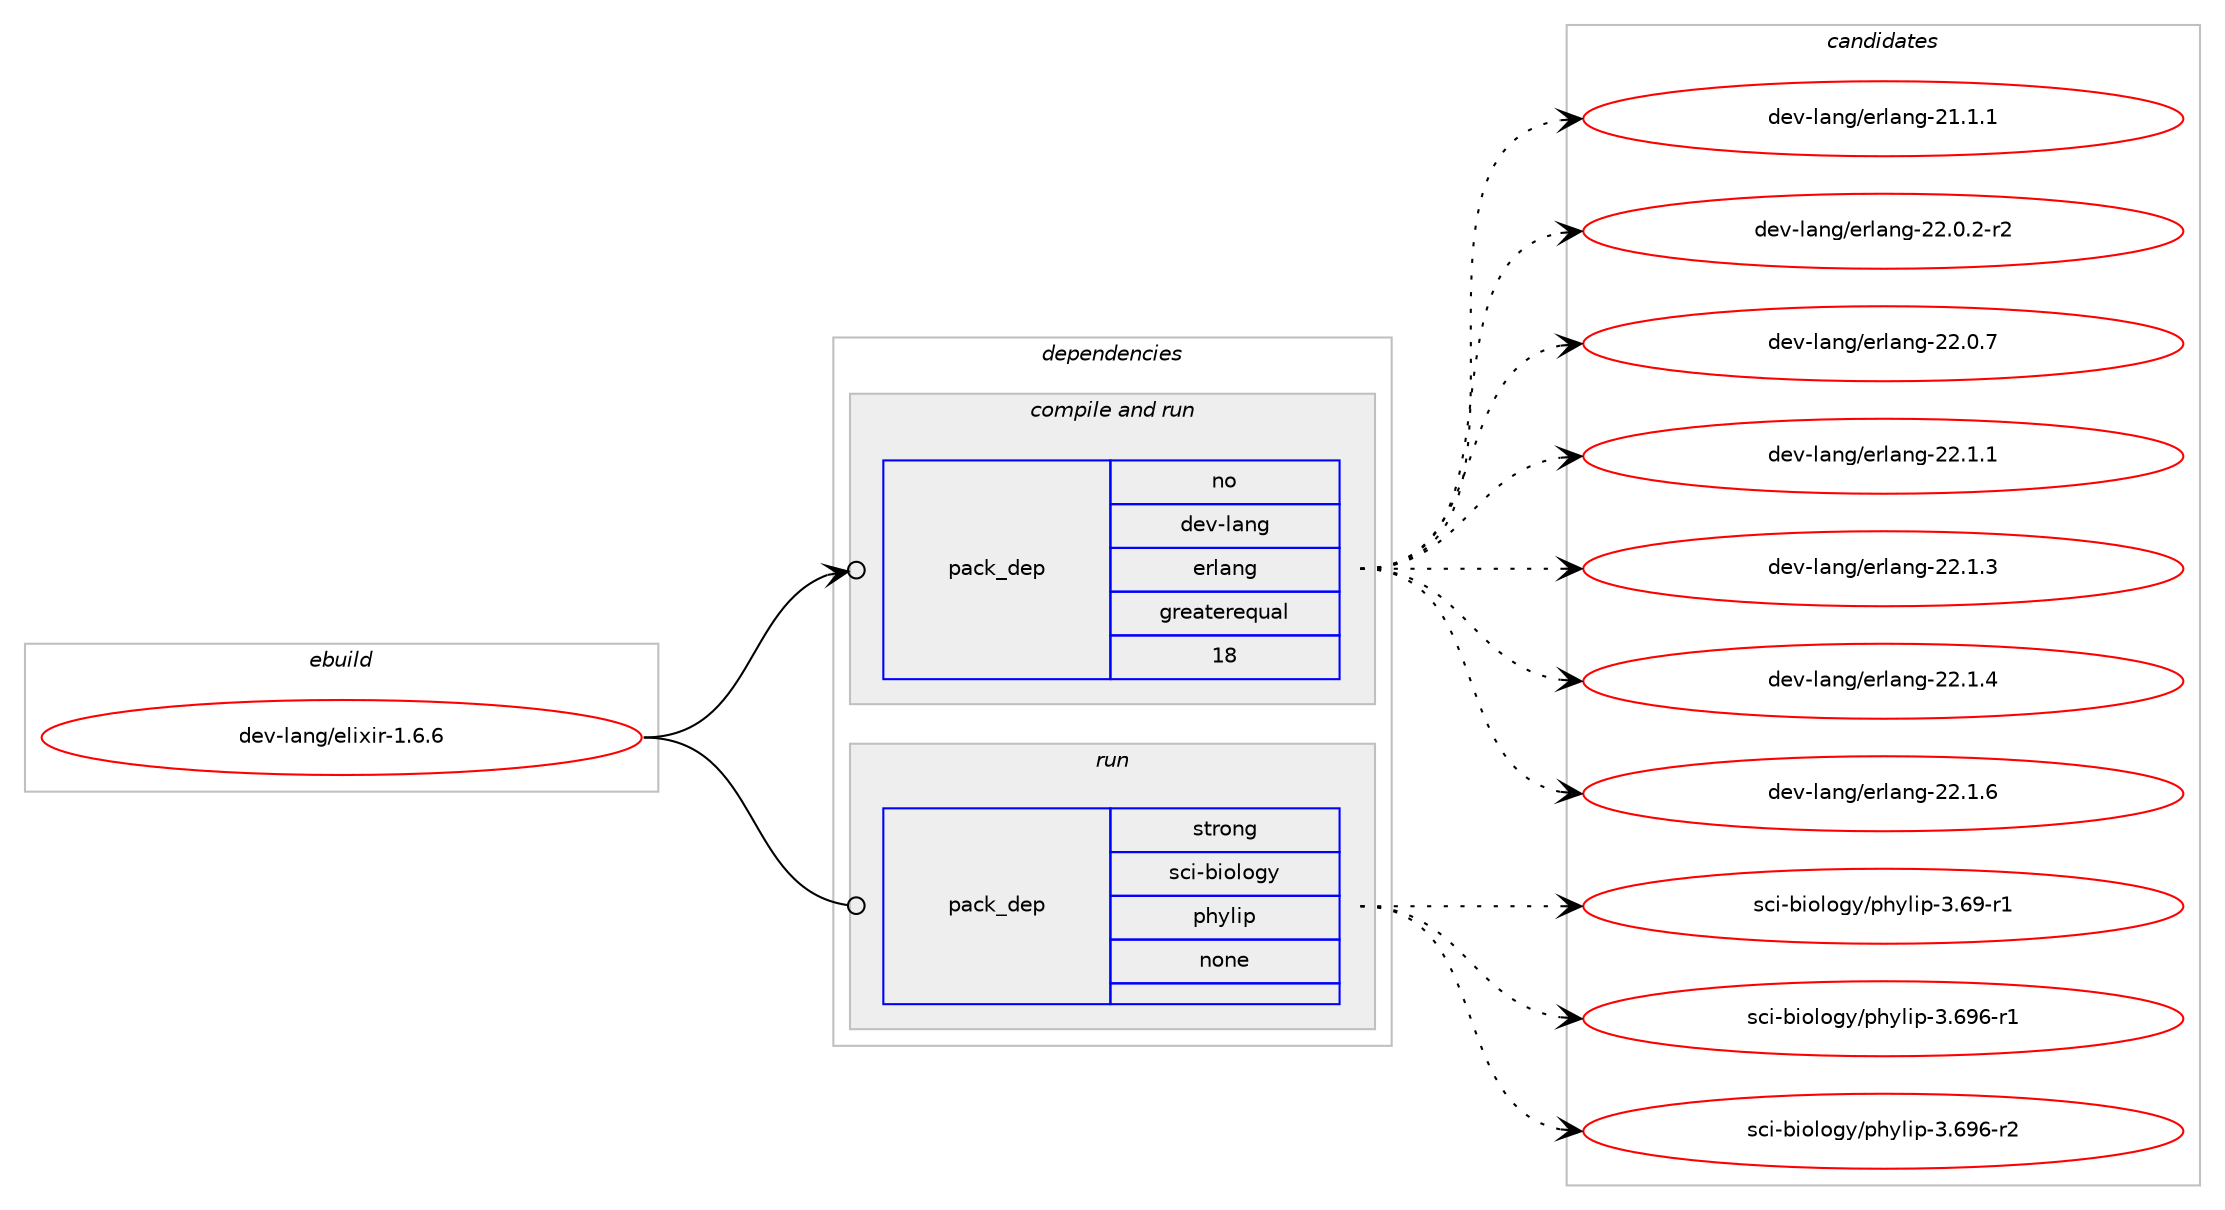 digraph prolog {

# *************
# Graph options
# *************

newrank=true;
concentrate=true;
compound=true;
graph [rankdir=LR,fontname=Helvetica,fontsize=10,ranksep=1.5];#, ranksep=2.5, nodesep=0.2];
edge  [arrowhead=vee];
node  [fontname=Helvetica,fontsize=10];

# **********
# The ebuild
# **********

subgraph cluster_leftcol {
color=gray;
rank=same;
label=<<i>ebuild</i>>;
id [label="dev-lang/elixir-1.6.6", color=red, width=4, href="../dev-lang/elixir-1.6.6.svg"];
}

# ****************
# The dependencies
# ****************

subgraph cluster_midcol {
color=gray;
label=<<i>dependencies</i>>;
subgraph cluster_compile {
fillcolor="#eeeeee";
style=filled;
label=<<i>compile</i>>;
}
subgraph cluster_compileandrun {
fillcolor="#eeeeee";
style=filled;
label=<<i>compile and run</i>>;
subgraph pack416767 {
dependency557553 [label=<<TABLE BORDER="0" CELLBORDER="1" CELLSPACING="0" CELLPADDING="4" WIDTH="220"><TR><TD ROWSPAN="6" CELLPADDING="30">pack_dep</TD></TR><TR><TD WIDTH="110">no</TD></TR><TR><TD>dev-lang</TD></TR><TR><TD>erlang</TD></TR><TR><TD>greaterequal</TD></TR><TR><TD>18</TD></TR></TABLE>>, shape=none, color=blue];
}
id:e -> dependency557553:w [weight=20,style="solid",arrowhead="odotvee"];
}
subgraph cluster_run {
fillcolor="#eeeeee";
style=filled;
label=<<i>run</i>>;
subgraph pack416768 {
dependency557554 [label=<<TABLE BORDER="0" CELLBORDER="1" CELLSPACING="0" CELLPADDING="4" WIDTH="220"><TR><TD ROWSPAN="6" CELLPADDING="30">pack_dep</TD></TR><TR><TD WIDTH="110">strong</TD></TR><TR><TD>sci-biology</TD></TR><TR><TD>phylip</TD></TR><TR><TD>none</TD></TR><TR><TD></TD></TR></TABLE>>, shape=none, color=blue];
}
id:e -> dependency557554:w [weight=20,style="solid",arrowhead="odot"];
}
}

# **************
# The candidates
# **************

subgraph cluster_choices {
rank=same;
color=gray;
label=<<i>candidates</i>>;

subgraph choice416767 {
color=black;
nodesep=1;
choice1001011184510897110103471011141089711010345504946494649 [label="dev-lang/erlang-21.1.1", color=red, width=4,href="../dev-lang/erlang-21.1.1.svg"];
choice10010111845108971101034710111410897110103455050464846504511450 [label="dev-lang/erlang-22.0.2-r2", color=red, width=4,href="../dev-lang/erlang-22.0.2-r2.svg"];
choice1001011184510897110103471011141089711010345505046484655 [label="dev-lang/erlang-22.0.7", color=red, width=4,href="../dev-lang/erlang-22.0.7.svg"];
choice1001011184510897110103471011141089711010345505046494649 [label="dev-lang/erlang-22.1.1", color=red, width=4,href="../dev-lang/erlang-22.1.1.svg"];
choice1001011184510897110103471011141089711010345505046494651 [label="dev-lang/erlang-22.1.3", color=red, width=4,href="../dev-lang/erlang-22.1.3.svg"];
choice1001011184510897110103471011141089711010345505046494652 [label="dev-lang/erlang-22.1.4", color=red, width=4,href="../dev-lang/erlang-22.1.4.svg"];
choice1001011184510897110103471011141089711010345505046494654 [label="dev-lang/erlang-22.1.6", color=red, width=4,href="../dev-lang/erlang-22.1.6.svg"];
dependency557553:e -> choice1001011184510897110103471011141089711010345504946494649:w [style=dotted,weight="100"];
dependency557553:e -> choice10010111845108971101034710111410897110103455050464846504511450:w [style=dotted,weight="100"];
dependency557553:e -> choice1001011184510897110103471011141089711010345505046484655:w [style=dotted,weight="100"];
dependency557553:e -> choice1001011184510897110103471011141089711010345505046494649:w [style=dotted,weight="100"];
dependency557553:e -> choice1001011184510897110103471011141089711010345505046494651:w [style=dotted,weight="100"];
dependency557553:e -> choice1001011184510897110103471011141089711010345505046494652:w [style=dotted,weight="100"];
dependency557553:e -> choice1001011184510897110103471011141089711010345505046494654:w [style=dotted,weight="100"];
}
subgraph choice416768 {
color=black;
nodesep=1;
choice1159910545981051111081111031214711210412110810511245514654574511449 [label="sci-biology/phylip-3.69-r1", color=red, width=4,href="../sci-biology/phylip-3.69-r1.svg"];
choice115991054598105111108111103121471121041211081051124551465457544511449 [label="sci-biology/phylip-3.696-r1", color=red, width=4,href="../sci-biology/phylip-3.696-r1.svg"];
choice115991054598105111108111103121471121041211081051124551465457544511450 [label="sci-biology/phylip-3.696-r2", color=red, width=4,href="../sci-biology/phylip-3.696-r2.svg"];
dependency557554:e -> choice1159910545981051111081111031214711210412110810511245514654574511449:w [style=dotted,weight="100"];
dependency557554:e -> choice115991054598105111108111103121471121041211081051124551465457544511449:w [style=dotted,weight="100"];
dependency557554:e -> choice115991054598105111108111103121471121041211081051124551465457544511450:w [style=dotted,weight="100"];
}
}

}
